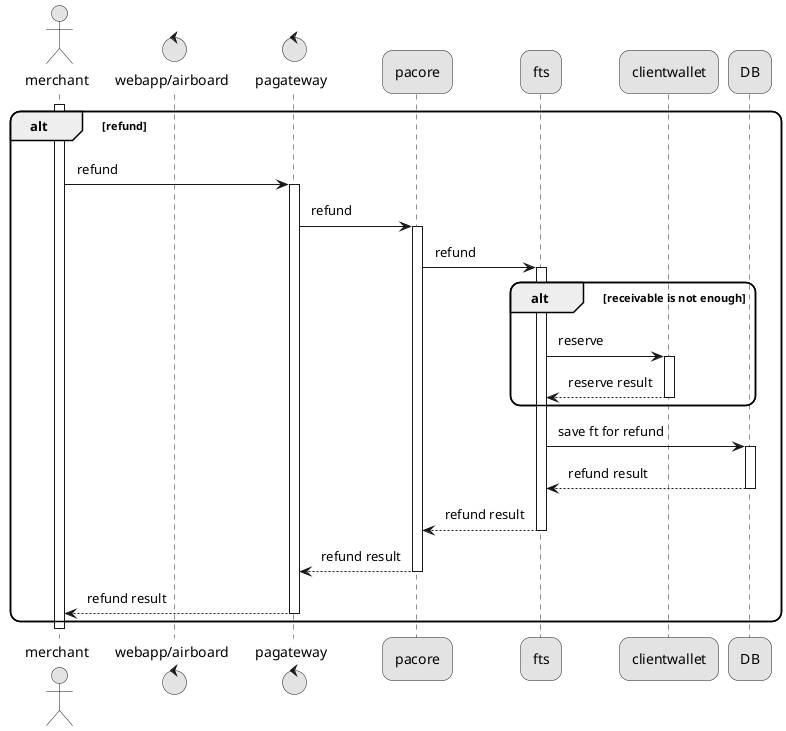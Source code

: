 @startuml

skinparam padding 5
skinparam roundcorner 20

skinparam monochrome true

autoactivate on

actor "merchant" as User
control "webapp/airboard" as FrontEnd
control "pagateway" as pagateway
participant "pacore" as pacore
participant "fts" as FTS
participant "clientwallet" as ClientWallet
activate User

alt refund
User -> pagateway++: refund
pagateway -> pacore++: refund
pacore -> FTS++: refund 
alt receivable is not enough
FTS -> ClientWallet: reserve
return reserve result
end
FTS -> DB: save ft for refund
return refund result
return refund result
return refund result
return refund result
end

deactivate User 

@enduml